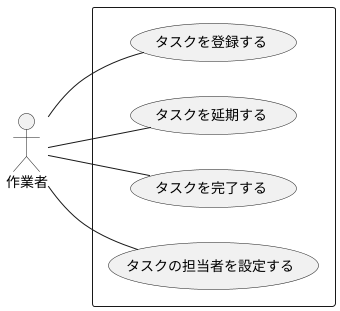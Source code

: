 @startuml NiziProject
actor 作業者
left to right direction
rectangle {
   作業者 -- (タスクを登録する)
   作業者 -- (タスクを延期する)
   作業者 -- (タスクを完了する)
   作業者 -- (タスクの担当者を設定する)
}
@enduml
